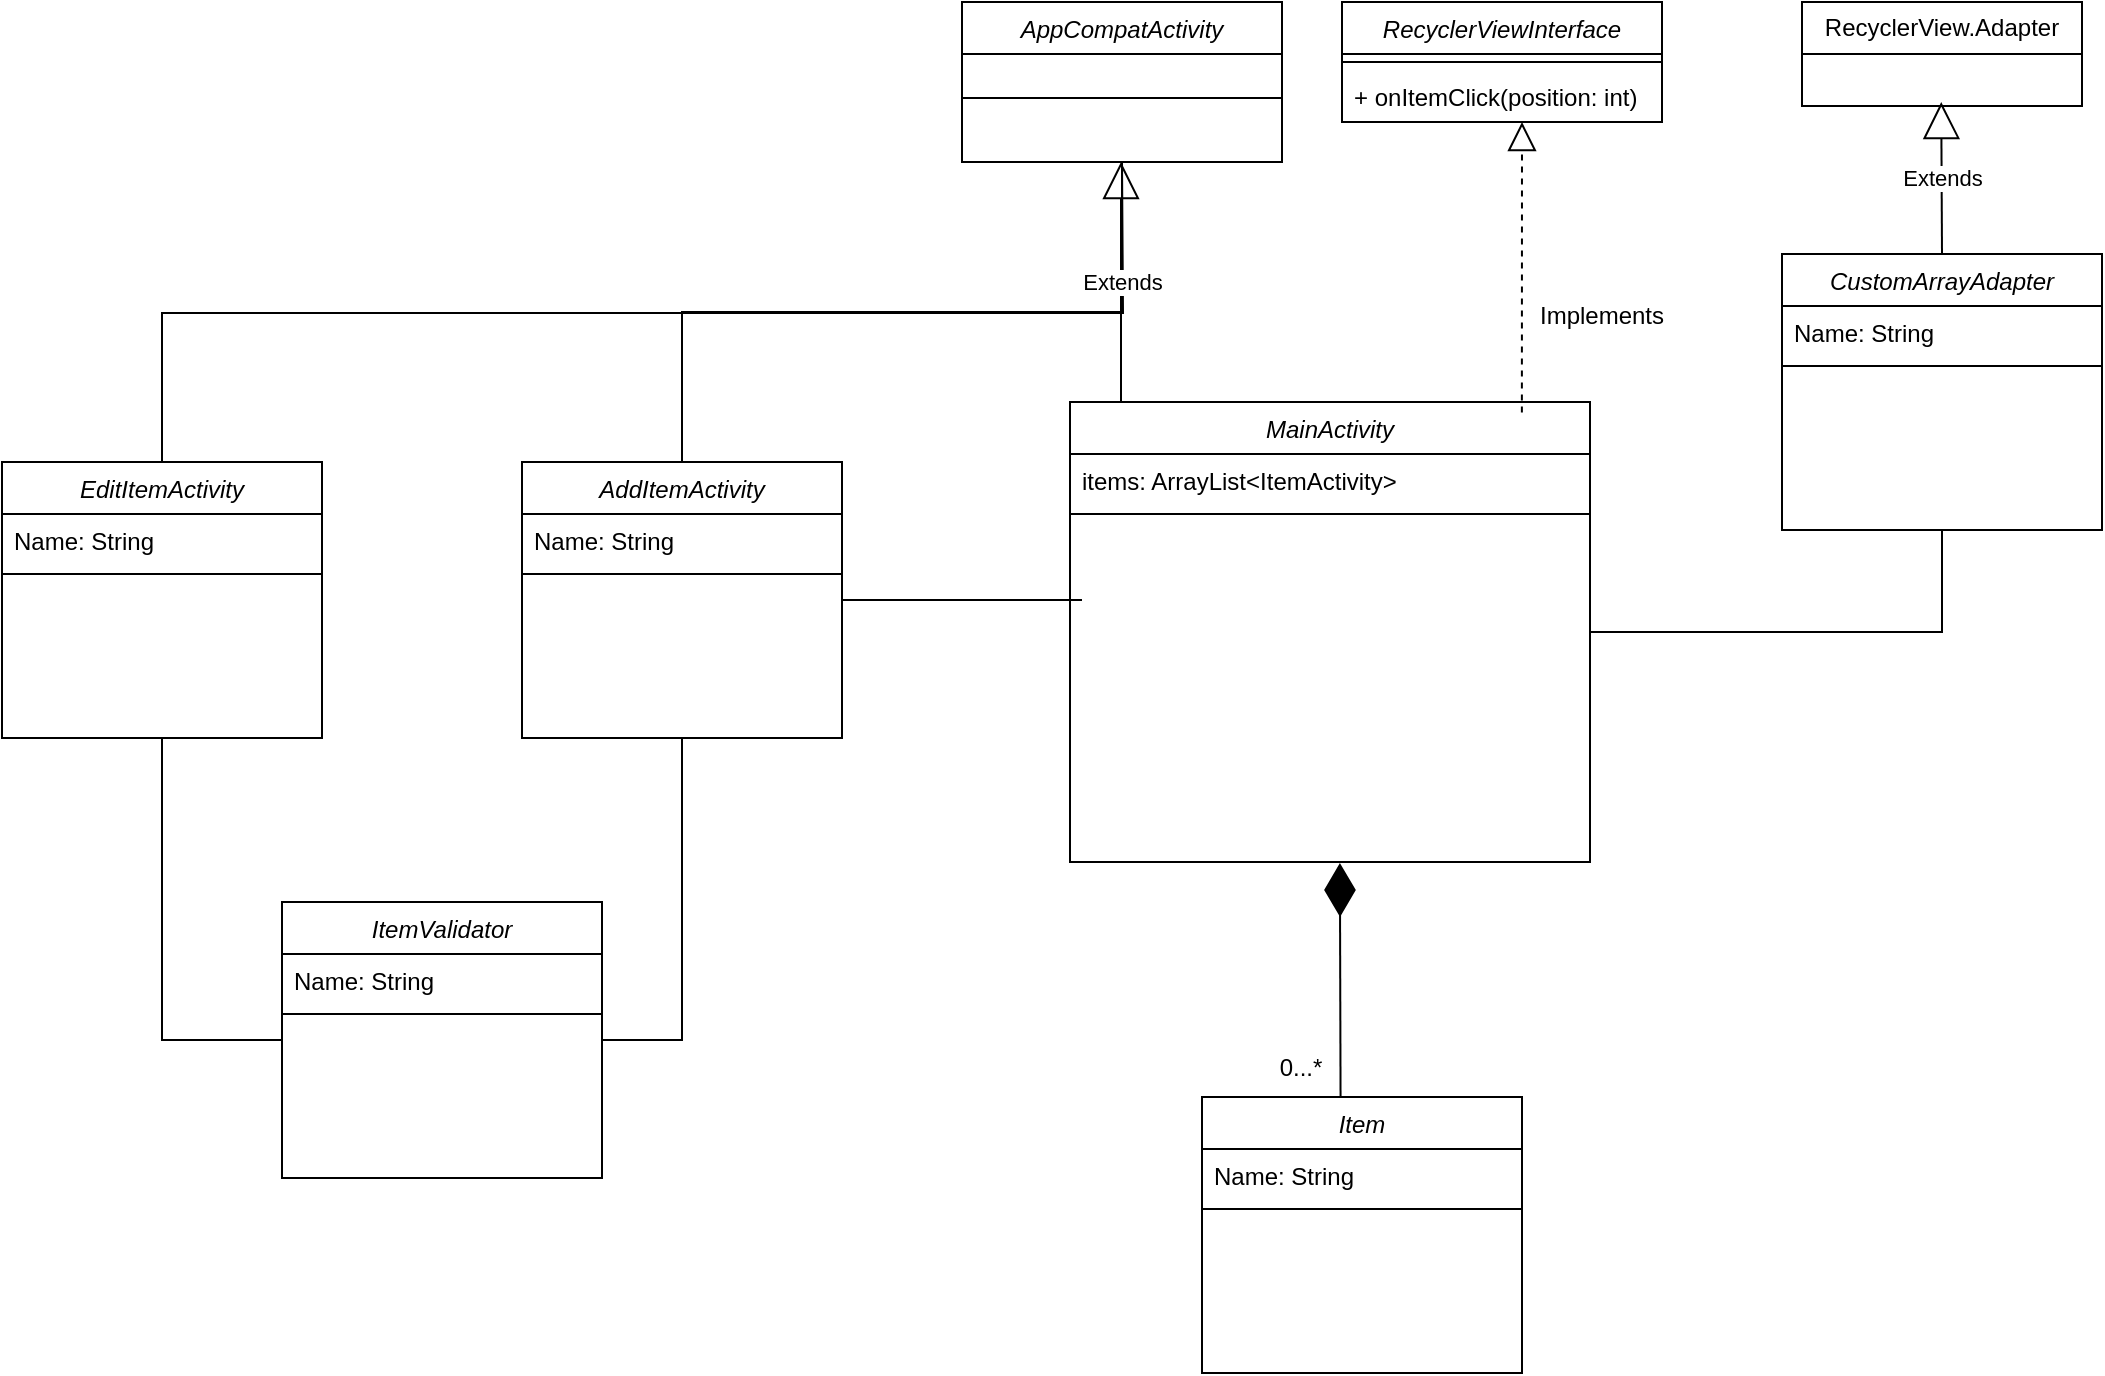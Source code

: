 <mxfile version="22.0.8" type="github">
  <diagram id="C5RBs43oDa-KdzZeNtuy" name="Page-1">
    <mxGraphModel dx="1992" dy="833" grid="1" gridSize="10" guides="1" tooltips="1" connect="1" arrows="1" fold="1" page="1" pageScale="1" pageWidth="827" pageHeight="1169" math="0" shadow="0">
      <root>
        <mxCell id="WIyWlLk6GJQsqaUBKTNV-0" />
        <mxCell id="WIyWlLk6GJQsqaUBKTNV-1" parent="WIyWlLk6GJQsqaUBKTNV-0" />
        <mxCell id="00u4rzxijljkOeeUW9tm-39" style="edgeStyle=orthogonalEdgeStyle;rounded=0;orthogonalLoop=1;jettySize=auto;html=1;exitX=0.5;exitY=0;exitDx=0;exitDy=0;entryX=0.5;entryY=1;entryDx=0;entryDy=0;endArrow=none;endFill=0;" edge="1" parent="WIyWlLk6GJQsqaUBKTNV-1" source="00u4rzxijljkOeeUW9tm-18" target="gUrI7dpNJgtFwGCMZg3o-6">
          <mxGeometry relative="1" as="geometry" />
        </mxCell>
        <mxCell id="00u4rzxijljkOeeUW9tm-41" style="edgeStyle=orthogonalEdgeStyle;rounded=0;orthogonalLoop=1;jettySize=auto;html=1;exitX=1;exitY=0.5;exitDx=0;exitDy=0;entryX=0.5;entryY=1;entryDx=0;entryDy=0;endArrow=none;endFill=0;" edge="1" parent="WIyWlLk6GJQsqaUBKTNV-1" source="zkfFHV4jXpPFQw0GAbJ--0" target="00u4rzxijljkOeeUW9tm-31">
          <mxGeometry relative="1" as="geometry" />
        </mxCell>
        <mxCell id="zkfFHV4jXpPFQw0GAbJ--0" value="MainActivity" style="swimlane;fontStyle=2;align=center;verticalAlign=top;childLayout=stackLayout;horizontal=1;startSize=26;horizontalStack=0;resizeParent=1;resizeLast=0;collapsible=1;marginBottom=0;rounded=0;shadow=0;strokeWidth=1;" parent="WIyWlLk6GJQsqaUBKTNV-1" vertex="1">
          <mxGeometry x="414" y="350" width="260" height="230" as="geometry">
            <mxRectangle x="230" y="140" width="160" height="26" as="alternateBounds" />
          </mxGeometry>
        </mxCell>
        <mxCell id="zkfFHV4jXpPFQw0GAbJ--1" value="items: ArrayList&lt;ItemActivity&gt;" style="text;align=left;verticalAlign=top;spacingLeft=4;spacingRight=4;overflow=hidden;rotatable=0;points=[[0,0.5],[1,0.5]];portConstraint=eastwest;" parent="zkfFHV4jXpPFQw0GAbJ--0" vertex="1">
          <mxGeometry y="26" width="260" height="26" as="geometry" />
        </mxCell>
        <mxCell id="zkfFHV4jXpPFQw0GAbJ--4" value="" style="line;html=1;strokeWidth=1;align=left;verticalAlign=middle;spacingTop=-1;spacingLeft=3;spacingRight=3;rotatable=0;labelPosition=right;points=[];portConstraint=eastwest;" parent="zkfFHV4jXpPFQw0GAbJ--0" vertex="1">
          <mxGeometry y="52" width="260" height="8" as="geometry" />
        </mxCell>
        <mxCell id="gUrI7dpNJgtFwGCMZg3o-6" value="AppCompatActivity" style="swimlane;fontStyle=2;align=center;verticalAlign=top;childLayout=stackLayout;horizontal=1;startSize=26;horizontalStack=0;resizeParent=1;resizeLast=0;collapsible=1;marginBottom=0;rounded=0;shadow=0;strokeWidth=1;" parent="WIyWlLk6GJQsqaUBKTNV-1" vertex="1">
          <mxGeometry x="360" y="150" width="160" height="80" as="geometry">
            <mxRectangle x="230" y="140" width="160" height="26" as="alternateBounds" />
          </mxGeometry>
        </mxCell>
        <mxCell id="gUrI7dpNJgtFwGCMZg3o-8" value="" style="line;html=1;strokeWidth=1;align=left;verticalAlign=middle;spacingTop=-1;spacingLeft=3;spacingRight=3;rotatable=0;labelPosition=right;points=[];portConstraint=eastwest;" parent="gUrI7dpNJgtFwGCMZg3o-6" vertex="1">
          <mxGeometry y="26" width="160" height="44" as="geometry" />
        </mxCell>
        <mxCell id="gUrI7dpNJgtFwGCMZg3o-9" value="Item" style="swimlane;fontStyle=2;align=center;verticalAlign=top;childLayout=stackLayout;horizontal=1;startSize=26;horizontalStack=0;resizeParent=1;resizeLast=0;collapsible=1;marginBottom=0;rounded=0;shadow=0;strokeWidth=1;" parent="WIyWlLk6GJQsqaUBKTNV-1" vertex="1">
          <mxGeometry x="480" y="697.5" width="160" height="138" as="geometry">
            <mxRectangle x="230" y="140" width="160" height="26" as="alternateBounds" />
          </mxGeometry>
        </mxCell>
        <mxCell id="gUrI7dpNJgtFwGCMZg3o-10" value="Name: String" style="text;align=left;verticalAlign=top;spacingLeft=4;spacingRight=4;overflow=hidden;rotatable=0;points=[[0,0.5],[1,0.5]];portConstraint=eastwest;" parent="gUrI7dpNJgtFwGCMZg3o-9" vertex="1">
          <mxGeometry y="26" width="160" height="26" as="geometry" />
        </mxCell>
        <mxCell id="gUrI7dpNJgtFwGCMZg3o-11" value="" style="line;html=1;strokeWidth=1;align=left;verticalAlign=middle;spacingTop=-1;spacingLeft=3;spacingRight=3;rotatable=0;labelPosition=right;points=[];portConstraint=eastwest;" parent="gUrI7dpNJgtFwGCMZg3o-9" vertex="1">
          <mxGeometry y="52" width="160" height="8" as="geometry" />
        </mxCell>
        <mxCell id="00u4rzxijljkOeeUW9tm-3" value="" style="endArrow=block;dashed=1;endFill=0;endSize=12;html=1;rounded=0;exitX=0.869;exitY=0.023;exitDx=0;exitDy=0;exitPerimeter=0;entryX=0.557;entryY=1.324;entryDx=0;entryDy=0;entryPerimeter=0;" edge="1" parent="WIyWlLk6GJQsqaUBKTNV-1" source="zkfFHV4jXpPFQw0GAbJ--0">
          <mxGeometry width="160" relative="1" as="geometry">
            <mxPoint x="640.56" y="340.89" as="sourcePoint" />
            <mxPoint x="640.0" y="210.004" as="targetPoint" />
          </mxGeometry>
        </mxCell>
        <mxCell id="00u4rzxijljkOeeUW9tm-13" value="0...*" style="text;html=1;align=center;verticalAlign=middle;resizable=0;points=[];autosize=1;strokeColor=none;fillColor=none;" vertex="1" parent="WIyWlLk6GJQsqaUBKTNV-1">
          <mxGeometry x="509.28" y="667.5" width="40" height="30" as="geometry" />
        </mxCell>
        <mxCell id="00u4rzxijljkOeeUW9tm-14" value="" style="endArrow=diamondThin;endFill=1;endSize=24;html=1;rounded=0;exitX=0.5;exitY=0;exitDx=0;exitDy=0;" edge="1" parent="WIyWlLk6GJQsqaUBKTNV-1">
          <mxGeometry width="160" relative="1" as="geometry">
            <mxPoint x="549.28" y="697.5" as="sourcePoint" />
            <mxPoint x="548.95" y="580.5" as="targetPoint" />
          </mxGeometry>
        </mxCell>
        <mxCell id="00u4rzxijljkOeeUW9tm-17" value="Implements" style="text;html=1;strokeColor=none;fillColor=none;align=center;verticalAlign=middle;whiteSpace=wrap;rounded=0;" vertex="1" parent="WIyWlLk6GJQsqaUBKTNV-1">
          <mxGeometry x="650" y="292" width="60" height="30" as="geometry" />
        </mxCell>
        <mxCell id="00u4rzxijljkOeeUW9tm-0" value="&lt;span style=&quot;font-weight: normal;&quot;&gt;&lt;i&gt;RecyclerViewInterface&lt;/i&gt;&lt;/span&gt;" style="swimlane;fontStyle=1;align=center;verticalAlign=top;childLayout=stackLayout;horizontal=1;startSize=26;horizontalStack=0;resizeParent=1;resizeParentMax=0;resizeLast=0;collapsible=1;marginBottom=0;whiteSpace=wrap;html=1;" vertex="1" parent="WIyWlLk6GJQsqaUBKTNV-1">
          <mxGeometry x="550" y="150" width="160" height="60" as="geometry" />
        </mxCell>
        <mxCell id="00u4rzxijljkOeeUW9tm-1" value="" style="line;strokeWidth=1;fillColor=none;align=left;verticalAlign=middle;spacingTop=-1;spacingLeft=3;spacingRight=3;rotatable=0;labelPosition=right;points=[];portConstraint=eastwest;strokeColor=inherit;" vertex="1" parent="00u4rzxijljkOeeUW9tm-0">
          <mxGeometry y="26" width="160" height="8" as="geometry" />
        </mxCell>
        <mxCell id="00u4rzxijljkOeeUW9tm-2" value="+&amp;nbsp;onItemClick(position: int)" style="text;strokeColor=none;fillColor=none;align=left;verticalAlign=top;spacingLeft=4;spacingRight=4;overflow=hidden;rotatable=0;points=[[0,0.5],[1,0.5]];portConstraint=eastwest;whiteSpace=wrap;html=1;" vertex="1" parent="00u4rzxijljkOeeUW9tm-0">
          <mxGeometry y="34" width="160" height="26" as="geometry" />
        </mxCell>
        <mxCell id="00u4rzxijljkOeeUW9tm-35" style="edgeStyle=orthogonalEdgeStyle;rounded=0;orthogonalLoop=1;jettySize=auto;html=1;exitX=1;exitY=0.5;exitDx=0;exitDy=0;endArrow=none;endFill=0;" edge="1" parent="WIyWlLk6GJQsqaUBKTNV-1" source="00u4rzxijljkOeeUW9tm-18">
          <mxGeometry relative="1" as="geometry">
            <mxPoint x="420" y="449" as="targetPoint" />
          </mxGeometry>
        </mxCell>
        <mxCell id="00u4rzxijljkOeeUW9tm-36" style="edgeStyle=orthogonalEdgeStyle;rounded=0;orthogonalLoop=1;jettySize=auto;html=1;exitX=0.5;exitY=1;exitDx=0;exitDy=0;entryX=1;entryY=0.5;entryDx=0;entryDy=0;endArrow=none;endFill=0;" edge="1" parent="WIyWlLk6GJQsqaUBKTNV-1" source="00u4rzxijljkOeeUW9tm-18" target="00u4rzxijljkOeeUW9tm-23">
          <mxGeometry relative="1" as="geometry" />
        </mxCell>
        <mxCell id="00u4rzxijljkOeeUW9tm-18" value="AddItemActivity" style="swimlane;fontStyle=2;align=center;verticalAlign=top;childLayout=stackLayout;horizontal=1;startSize=26;horizontalStack=0;resizeParent=1;resizeLast=0;collapsible=1;marginBottom=0;rounded=0;shadow=0;strokeWidth=1;" vertex="1" parent="WIyWlLk6GJQsqaUBKTNV-1">
          <mxGeometry x="140" y="380" width="160" height="138" as="geometry">
            <mxRectangle x="230" y="140" width="160" height="26" as="alternateBounds" />
          </mxGeometry>
        </mxCell>
        <mxCell id="00u4rzxijljkOeeUW9tm-19" value="Name: String" style="text;align=left;verticalAlign=top;spacingLeft=4;spacingRight=4;overflow=hidden;rotatable=0;points=[[0,0.5],[1,0.5]];portConstraint=eastwest;" vertex="1" parent="00u4rzxijljkOeeUW9tm-18">
          <mxGeometry y="26" width="160" height="26" as="geometry" />
        </mxCell>
        <mxCell id="00u4rzxijljkOeeUW9tm-20" value="" style="line;html=1;strokeWidth=1;align=left;verticalAlign=middle;spacingTop=-1;spacingLeft=3;spacingRight=3;rotatable=0;labelPosition=right;points=[];portConstraint=eastwest;" vertex="1" parent="00u4rzxijljkOeeUW9tm-18">
          <mxGeometry y="52" width="160" height="8" as="geometry" />
        </mxCell>
        <mxCell id="00u4rzxijljkOeeUW9tm-23" value="ItemValidator" style="swimlane;fontStyle=2;align=center;verticalAlign=top;childLayout=stackLayout;horizontal=1;startSize=26;horizontalStack=0;resizeParent=1;resizeLast=0;collapsible=1;marginBottom=0;rounded=0;shadow=0;strokeWidth=1;" vertex="1" parent="WIyWlLk6GJQsqaUBKTNV-1">
          <mxGeometry x="20" y="600" width="160" height="138" as="geometry">
            <mxRectangle x="230" y="140" width="160" height="26" as="alternateBounds" />
          </mxGeometry>
        </mxCell>
        <mxCell id="00u4rzxijljkOeeUW9tm-24" value="Name: String" style="text;align=left;verticalAlign=top;spacingLeft=4;spacingRight=4;overflow=hidden;rotatable=0;points=[[0,0.5],[1,0.5]];portConstraint=eastwest;" vertex="1" parent="00u4rzxijljkOeeUW9tm-23">
          <mxGeometry y="26" width="160" height="26" as="geometry" />
        </mxCell>
        <mxCell id="00u4rzxijljkOeeUW9tm-25" value="" style="line;html=1;strokeWidth=1;align=left;verticalAlign=middle;spacingTop=-1;spacingLeft=3;spacingRight=3;rotatable=0;labelPosition=right;points=[];portConstraint=eastwest;" vertex="1" parent="00u4rzxijljkOeeUW9tm-23">
          <mxGeometry y="52" width="160" height="8" as="geometry" />
        </mxCell>
        <mxCell id="00u4rzxijljkOeeUW9tm-37" style="edgeStyle=orthogonalEdgeStyle;rounded=0;orthogonalLoop=1;jettySize=auto;html=1;exitX=0.5;exitY=1;exitDx=0;exitDy=0;entryX=0;entryY=0.5;entryDx=0;entryDy=0;endArrow=none;endFill=0;" edge="1" parent="WIyWlLk6GJQsqaUBKTNV-1" source="00u4rzxijljkOeeUW9tm-26" target="00u4rzxijljkOeeUW9tm-23">
          <mxGeometry relative="1" as="geometry" />
        </mxCell>
        <mxCell id="00u4rzxijljkOeeUW9tm-40" style="edgeStyle=orthogonalEdgeStyle;rounded=0;orthogonalLoop=1;jettySize=auto;html=1;exitX=0.5;exitY=0;exitDx=0;exitDy=0;endArrow=none;endFill=0;" edge="1" parent="WIyWlLk6GJQsqaUBKTNV-1" source="00u4rzxijljkOeeUW9tm-26">
          <mxGeometry relative="1" as="geometry">
            <mxPoint x="440" y="230" as="targetPoint" />
          </mxGeometry>
        </mxCell>
        <mxCell id="00u4rzxijljkOeeUW9tm-26" value="EditItemActivity" style="swimlane;fontStyle=2;align=center;verticalAlign=top;childLayout=stackLayout;horizontal=1;startSize=26;horizontalStack=0;resizeParent=1;resizeLast=0;collapsible=1;marginBottom=0;rounded=0;shadow=0;strokeWidth=1;" vertex="1" parent="WIyWlLk6GJQsqaUBKTNV-1">
          <mxGeometry x="-120" y="380" width="160" height="138" as="geometry">
            <mxRectangle x="230" y="140" width="160" height="26" as="alternateBounds" />
          </mxGeometry>
        </mxCell>
        <mxCell id="00u4rzxijljkOeeUW9tm-27" value="Name: String" style="text;align=left;verticalAlign=top;spacingLeft=4;spacingRight=4;overflow=hidden;rotatable=0;points=[[0,0.5],[1,0.5]];portConstraint=eastwest;" vertex="1" parent="00u4rzxijljkOeeUW9tm-26">
          <mxGeometry y="26" width="160" height="26" as="geometry" />
        </mxCell>
        <mxCell id="00u4rzxijljkOeeUW9tm-28" value="" style="line;html=1;strokeWidth=1;align=left;verticalAlign=middle;spacingTop=-1;spacingLeft=3;spacingRight=3;rotatable=0;labelPosition=right;points=[];portConstraint=eastwest;" vertex="1" parent="00u4rzxijljkOeeUW9tm-26">
          <mxGeometry y="52" width="160" height="8" as="geometry" />
        </mxCell>
        <mxCell id="00u4rzxijljkOeeUW9tm-29" value="RecyclerView.Adapter" style="swimlane;fontStyle=0;childLayout=stackLayout;horizontal=1;startSize=26;fillColor=none;horizontalStack=0;resizeParent=1;resizeParentMax=0;resizeLast=0;collapsible=1;marginBottom=0;whiteSpace=wrap;html=1;" vertex="1" parent="WIyWlLk6GJQsqaUBKTNV-1">
          <mxGeometry x="780" y="150" width="140" height="52" as="geometry" />
        </mxCell>
        <mxCell id="00u4rzxijljkOeeUW9tm-30" value="Extends" style="endArrow=block;endSize=16;endFill=0;html=1;rounded=0;exitX=0.5;exitY=0;exitDx=0;exitDy=0;" edge="1" parent="WIyWlLk6GJQsqaUBKTNV-1" source="00u4rzxijljkOeeUW9tm-31">
          <mxGeometry width="160" relative="1" as="geometry">
            <mxPoint x="849.62" y="270" as="sourcePoint" />
            <mxPoint x="849.62" y="200" as="targetPoint" />
          </mxGeometry>
        </mxCell>
        <mxCell id="00u4rzxijljkOeeUW9tm-31" value="CustomArrayAdapter" style="swimlane;fontStyle=2;align=center;verticalAlign=top;childLayout=stackLayout;horizontal=1;startSize=26;horizontalStack=0;resizeParent=1;resizeLast=0;collapsible=1;marginBottom=0;rounded=0;shadow=0;strokeWidth=1;" vertex="1" parent="WIyWlLk6GJQsqaUBKTNV-1">
          <mxGeometry x="770" y="276" width="160" height="138" as="geometry">
            <mxRectangle x="230" y="140" width="160" height="26" as="alternateBounds" />
          </mxGeometry>
        </mxCell>
        <mxCell id="00u4rzxijljkOeeUW9tm-32" value="Name: String" style="text;align=left;verticalAlign=top;spacingLeft=4;spacingRight=4;overflow=hidden;rotatable=0;points=[[0,0.5],[1,0.5]];portConstraint=eastwest;" vertex="1" parent="00u4rzxijljkOeeUW9tm-31">
          <mxGeometry y="26" width="160" height="26" as="geometry" />
        </mxCell>
        <mxCell id="00u4rzxijljkOeeUW9tm-33" value="" style="line;html=1;strokeWidth=1;align=left;verticalAlign=middle;spacingTop=-1;spacingLeft=3;spacingRight=3;rotatable=0;labelPosition=right;points=[];portConstraint=eastwest;" vertex="1" parent="00u4rzxijljkOeeUW9tm-31">
          <mxGeometry y="52" width="160" height="8" as="geometry" />
        </mxCell>
        <mxCell id="gUrI7dpNJgtFwGCMZg3o-1" value="Extends" style="endArrow=block;endSize=16;endFill=0;html=1;rounded=0;" parent="WIyWlLk6GJQsqaUBKTNV-1" edge="1">
          <mxGeometry width="160" relative="1" as="geometry">
            <mxPoint x="439.5" y="350" as="sourcePoint" />
            <mxPoint x="439.5" y="230" as="targetPoint" />
          </mxGeometry>
        </mxCell>
      </root>
    </mxGraphModel>
  </diagram>
</mxfile>
